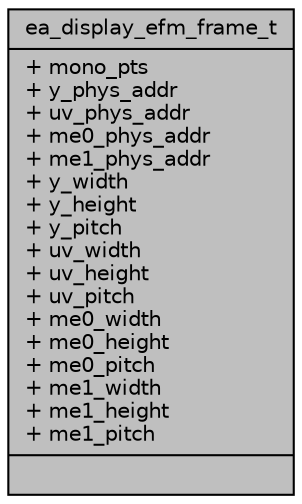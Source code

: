 digraph "ea_display_efm_frame_t"
{
 // INTERACTIVE_SVG=YES
 // LATEX_PDF_SIZE
  bgcolor="transparent";
  edge [fontname="Helvetica",fontsize="10",labelfontname="Helvetica",labelfontsize="10"];
  node [fontname="Helvetica",fontsize="10",shape=record];
  Node1 [label="{ea_display_efm_frame_t\n|+ mono_pts\l+ y_phys_addr\l+ uv_phys_addr\l+ me0_phys_addr\l+ me1_phys_addr\l+ y_width\l+ y_height\l+ y_pitch\l+ uv_width\l+ uv_height\l+ uv_pitch\l+ me0_width\l+ me0_height\l+ me0_pitch\l+ me1_width\l+ me1_height\l+ me1_pitch\l|}",height=0.2,width=0.4,color="black", fillcolor="grey75", style="filled", fontcolor="black",tooltip=" "];
}
